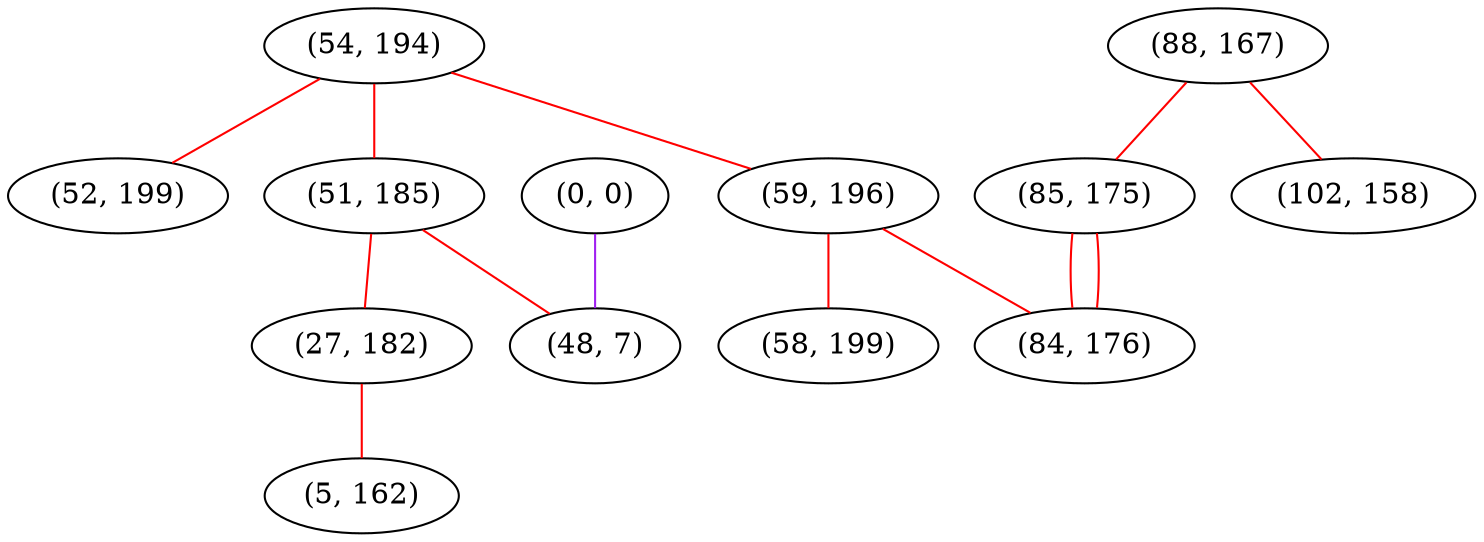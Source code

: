 graph "" {
"(54, 194)";
"(88, 167)";
"(85, 175)";
"(0, 0)";
"(102, 158)";
"(52, 199)";
"(51, 185)";
"(59, 196)";
"(27, 182)";
"(58, 199)";
"(5, 162)";
"(48, 7)";
"(84, 176)";
"(54, 194)" -- "(52, 199)"  [color=red, key=0, weight=1];
"(54, 194)" -- "(51, 185)"  [color=red, key=0, weight=1];
"(54, 194)" -- "(59, 196)"  [color=red, key=0, weight=1];
"(88, 167)" -- "(85, 175)"  [color=red, key=0, weight=1];
"(88, 167)" -- "(102, 158)"  [color=red, key=0, weight=1];
"(85, 175)" -- "(84, 176)"  [color=red, key=0, weight=1];
"(85, 175)" -- "(84, 176)"  [color=red, key=1, weight=1];
"(0, 0)" -- "(48, 7)"  [color=purple, key=0, weight=4];
"(51, 185)" -- "(48, 7)"  [color=red, key=0, weight=1];
"(51, 185)" -- "(27, 182)"  [color=red, key=0, weight=1];
"(59, 196)" -- "(58, 199)"  [color=red, key=0, weight=1];
"(59, 196)" -- "(84, 176)"  [color=red, key=0, weight=1];
"(27, 182)" -- "(5, 162)"  [color=red, key=0, weight=1];
}
